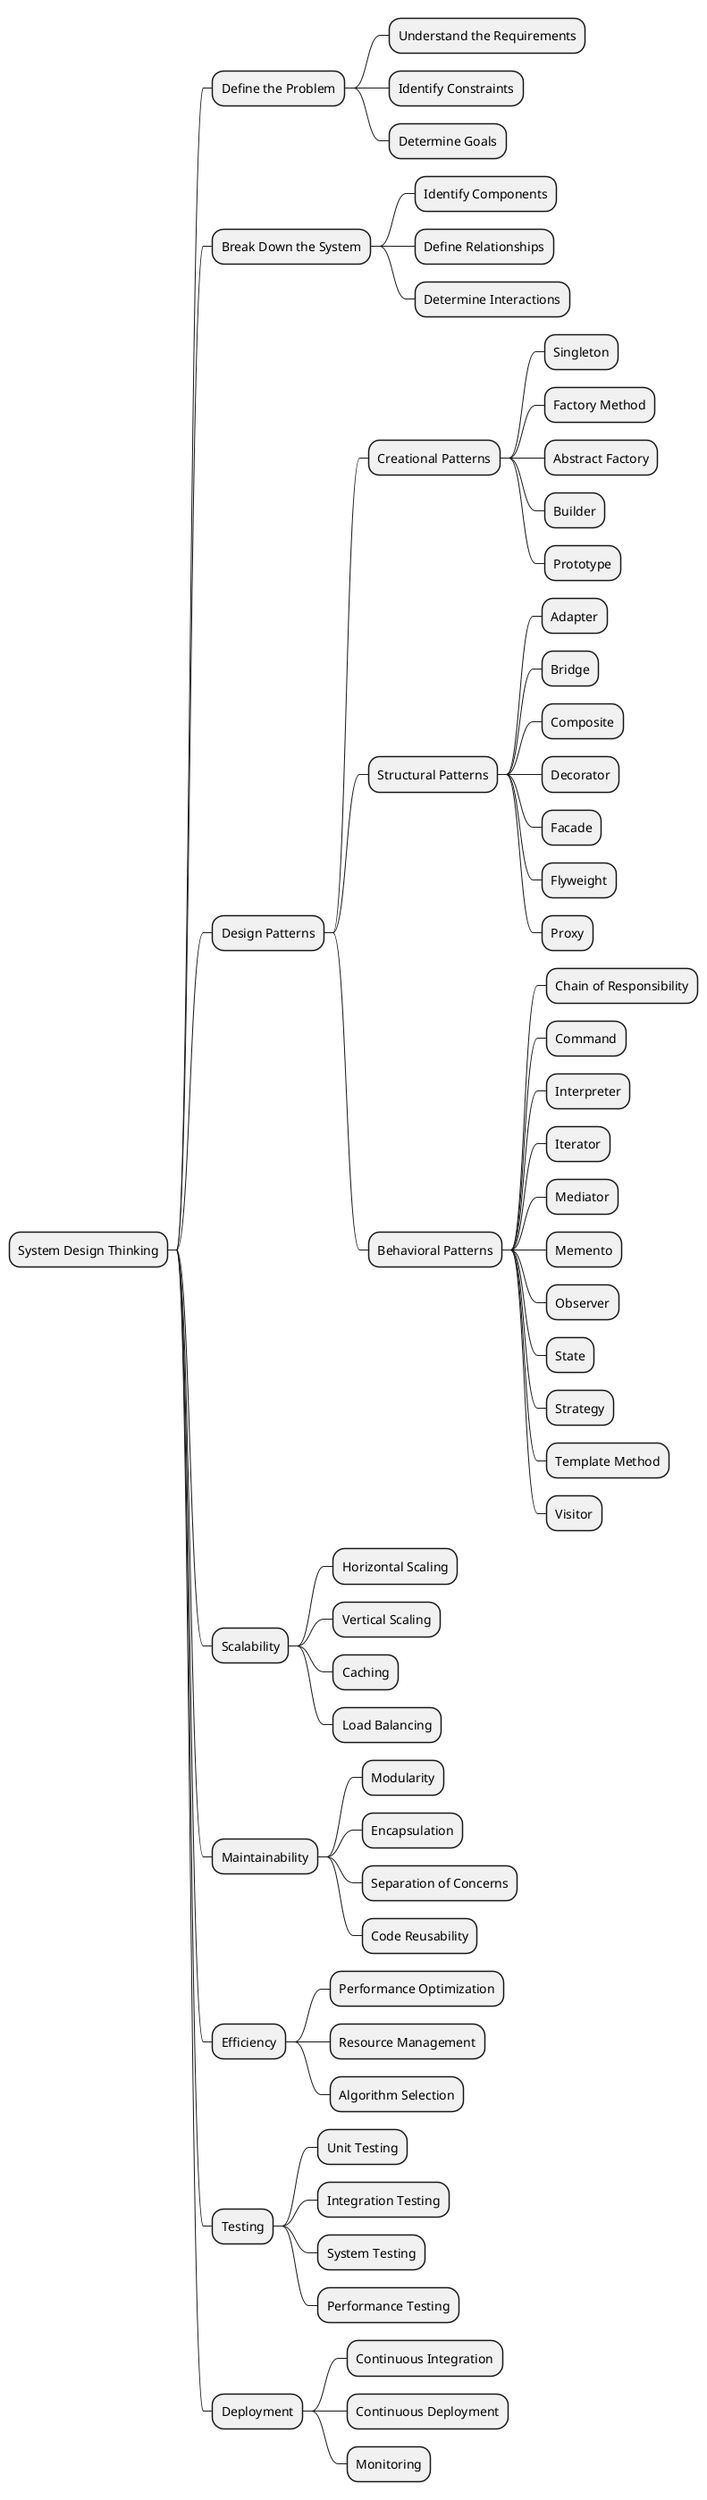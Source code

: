 

System design thinking is an approach to problem-solving that involves understanding and designing complex systems by considering the various components, their relationships, and their interactions. It emphasizes the importance of considering the whole system, rather than focusing on individual parts in isolation. This approach is particularly useful when designing software systems, as it helps to ensure that the system is scalable, maintainable, and efficient.

Here's a PlantUML mindmap script that outlines the key aspects of system design thinking:

@startmindmap

* System Design Thinking
** Define the Problem
*** Understand the Requirements
*** Identify Constraints
*** Determine Goals
** Break Down the System
*** Identify Components
*** Define Relationships
*** Determine Interactions
** Design Patterns
*** Creational Patterns
**** Singleton
**** Factory Method
**** Abstract Factory
**** Builder
**** Prototype
*** Structural Patterns
**** Adapter
**** Bridge
**** Composite
**** Decorator
**** Facade
**** Flyweight
**** Proxy
*** Behavioral Patterns
**** Chain of Responsibility
**** Command
**** Interpreter
**** Iterator
**** Mediator
**** Memento
**** Observer
**** State
**** Strategy
**** Template Method
**** Visitor
** Scalability
*** Horizontal Scaling
*** Vertical Scaling
*** Caching
*** Load Balancing
** Maintainability
*** Modularity
*** Encapsulation
*** Separation of Concerns
*** Code Reusability
** Efficiency
*** Performance Optimization
*** Resource Management
*** Algorithm Selection
** Testing
*** Unit Testing
*** Integration Testing
*** System Testing
*** Performance Testing
** Deployment
*** Continuous Integration
*** Continuous Deployment
*** Monitoring
@endmindmap
